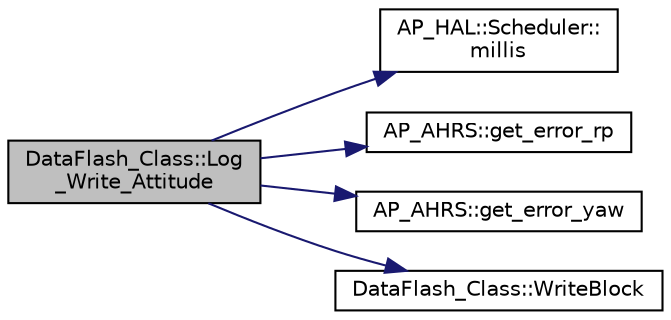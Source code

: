 digraph "DataFlash_Class::Log_Write_Attitude"
{
 // INTERACTIVE_SVG=YES
  edge [fontname="Helvetica",fontsize="10",labelfontname="Helvetica",labelfontsize="10"];
  node [fontname="Helvetica",fontsize="10",shape=record];
  rankdir="LR";
  Node1 [label="DataFlash_Class::Log\l_Write_Attitude",height=0.2,width=0.4,color="black", fillcolor="grey75", style="filled" fontcolor="black"];
  Node1 -> Node2 [color="midnightblue",fontsize="10",style="solid",fontname="Helvetica"];
  Node2 [label="AP_HAL::Scheduler::\lmillis",height=0.2,width=0.4,color="black", fillcolor="white", style="filled",URL="$classAP__HAL_1_1Scheduler.html#a26b68339fc68a562d8d3a1238d0ec8c1"];
  Node1 -> Node3 [color="midnightblue",fontsize="10",style="solid",fontname="Helvetica"];
  Node3 [label="AP_AHRS::get_error_rp",height=0.2,width=0.4,color="black", fillcolor="white", style="filled",URL="$classAP__AHRS.html#abfedb071fb724826675bbe3186eeb9e3"];
  Node1 -> Node4 [color="midnightblue",fontsize="10",style="solid",fontname="Helvetica"];
  Node4 [label="AP_AHRS::get_error_yaw",height=0.2,width=0.4,color="black", fillcolor="white", style="filled",URL="$classAP__AHRS.html#a59edf40450602da4baf379205af17867"];
  Node1 -> Node5 [color="midnightblue",fontsize="10",style="solid",fontname="Helvetica"];
  Node5 [label="DataFlash_Class::WriteBlock",height=0.2,width=0.4,color="black", fillcolor="white", style="filled",URL="$classDataFlash__Class.html#af5e6aefb8f2136e9104be836dac88625"];
}
